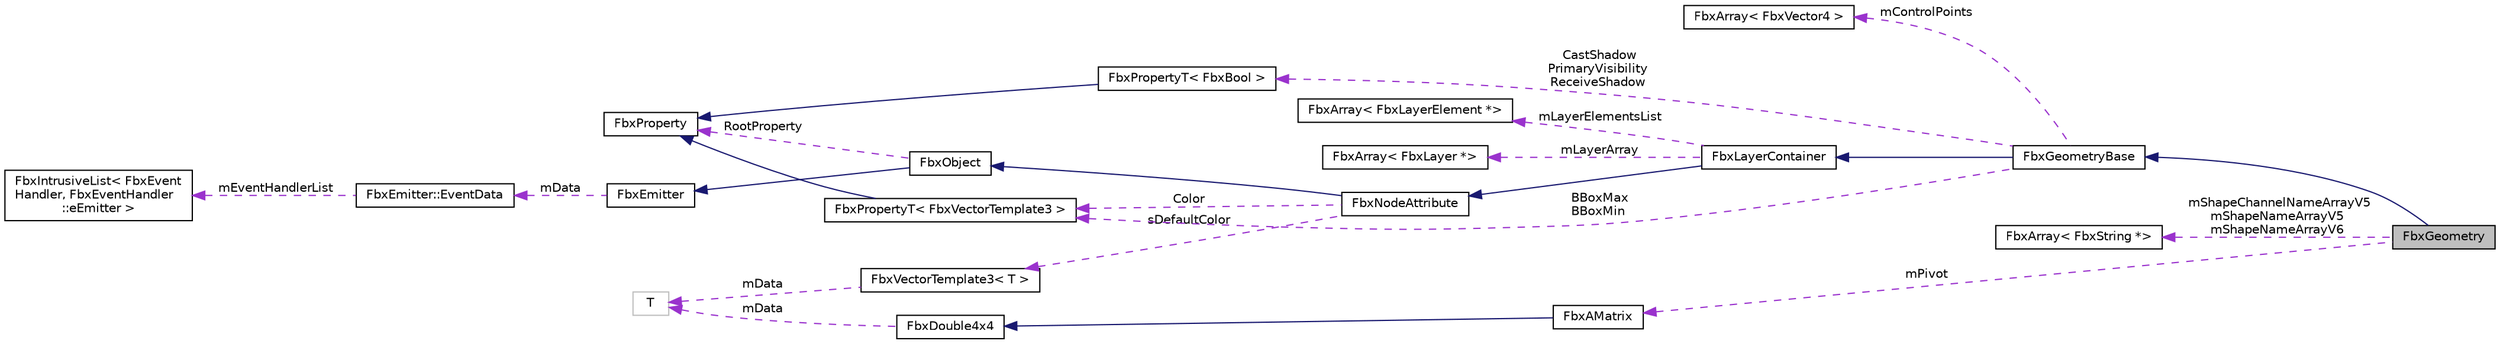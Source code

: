 digraph "FbxGeometry"
{
  edge [fontname="Helvetica",fontsize="10",labelfontname="Helvetica",labelfontsize="10"];
  node [fontname="Helvetica",fontsize="10",shape=record];
  rankdir="LR";
  Node16 [label="FbxGeometry",height=0.2,width=0.4,color="black", fillcolor="grey75", style="filled", fontcolor="black"];
  Node17 -> Node16 [dir="back",color="midnightblue",fontsize="10",style="solid",fontname="Helvetica"];
  Node17 [label="FbxGeometryBase",height=0.2,width=0.4,color="black", fillcolor="white", style="filled",URL="$class_fbx_geometry_base.html"];
  Node18 -> Node17 [dir="back",color="midnightblue",fontsize="10",style="solid",fontname="Helvetica"];
  Node18 [label="FbxLayerContainer",height=0.2,width=0.4,color="black", fillcolor="white", style="filled",URL="$class_fbx_layer_container.html",tooltip="Contains a collection of FbxLayer objects. This class is used for managing layers construction..."];
  Node19 -> Node18 [dir="back",color="midnightblue",fontsize="10",style="solid",fontname="Helvetica"];
  Node19 [label="FbxNodeAttribute",height=0.2,width=0.4,color="black", fillcolor="white", style="filled",URL="$class_fbx_node_attribute.html",tooltip="This class is the base class to all types of node attributes.A node attribute is the content of a nod..."];
  Node20 -> Node19 [dir="back",color="midnightblue",fontsize="10",style="solid",fontname="Helvetica"];
  Node20 [label="FbxObject",height=0.2,width=0.4,color="black", fillcolor="white", style="filled",URL="$class_fbx_object.html"];
  Node21 -> Node20 [dir="back",color="midnightblue",fontsize="10",style="solid",fontname="Helvetica"];
  Node21 [label="FbxEmitter",height=0.2,width=0.4,color="black", fillcolor="white", style="filled",URL="$class_fbx_emitter.html"];
  Node22 -> Node21 [dir="back",color="darkorchid3",fontsize="10",style="dashed",label=" mData" ,fontname="Helvetica"];
  Node22 [label="FbxEmitter::EventData",height=0.2,width=0.4,color="black", fillcolor="white", style="filled",URL="$struct_fbx_emitter_1_1_event_data.html"];
  Node23 -> Node22 [dir="back",color="darkorchid3",fontsize="10",style="dashed",label=" mEventHandlerList" ,fontname="Helvetica"];
  Node23 [label="FbxIntrusiveList\< FbxEvent\lHandler, FbxEventHandler\l::eEmitter \>",height=0.2,width=0.4,color="black", fillcolor="white", style="filled",URL="$class_fbx_intrusive_list.html"];
  Node24 -> Node20 [dir="back",color="darkorchid3",fontsize="10",style="dashed",label=" RootProperty" ,fontname="Helvetica"];
  Node24 [label="FbxProperty",height=0.2,width=0.4,color="black", fillcolor="white", style="filled",URL="$class_fbx_property.html",tooltip="Class to hold user properties. "];
  Node25 -> Node19 [dir="back",color="darkorchid3",fontsize="10",style="dashed",label=" sDefaultColor" ,fontname="Helvetica"];
  Node25 [label="FbxVectorTemplate3\< T \>",height=0.2,width=0.4,color="black", fillcolor="white", style="filled",URL="$class_fbx_vector_template3.html"];
  Node26 -> Node25 [dir="back",color="darkorchid3",fontsize="10",style="dashed",label=" mData" ,fontname="Helvetica"];
  Node26 [label="T",height=0.2,width=0.4,color="grey75", fillcolor="white", style="filled"];
  Node27 -> Node19 [dir="back",color="darkorchid3",fontsize="10",style="dashed",label=" Color" ,fontname="Helvetica"];
  Node27 [label="FbxPropertyT\< FbxVectorTemplate3 \>",height=0.2,width=0.4,color="black", fillcolor="white", style="filled",URL="$class_fbx_property_t.html"];
  Node24 -> Node27 [dir="back",color="midnightblue",fontsize="10",style="solid",fontname="Helvetica"];
  Node28 -> Node18 [dir="back",color="darkorchid3",fontsize="10",style="dashed",label=" mLayerElementsList" ,fontname="Helvetica"];
  Node28 [label="FbxArray\< FbxLayerElement *\>",height=0.2,width=0.4,color="black", fillcolor="white", style="filled",URL="$class_fbx_array.html"];
  Node29 -> Node18 [dir="back",color="darkorchid3",fontsize="10",style="dashed",label=" mLayerArray" ,fontname="Helvetica"];
  Node29 [label="FbxArray\< FbxLayer *\>",height=0.2,width=0.4,color="black", fillcolor="white", style="filled",URL="$class_fbx_array.html"];
  Node30 -> Node17 [dir="back",color="darkorchid3",fontsize="10",style="dashed",label=" mControlPoints" ,fontname="Helvetica"];
  Node30 [label="FbxArray\< FbxVector4 \>",height=0.2,width=0.4,color="black", fillcolor="white", style="filled",URL="$class_fbx_array.html"];
  Node31 -> Node17 [dir="back",color="darkorchid3",fontsize="10",style="dashed",label=" CastShadow\nPrimaryVisibility\nReceiveShadow" ,fontname="Helvetica"];
  Node31 [label="FbxPropertyT\< FbxBool \>",height=0.2,width=0.4,color="black", fillcolor="white", style="filled",URL="$class_fbx_property_t.html"];
  Node24 -> Node31 [dir="back",color="midnightblue",fontsize="10",style="solid",fontname="Helvetica"];
  Node27 -> Node17 [dir="back",color="darkorchid3",fontsize="10",style="dashed",label=" BBoxMax\nBBoxMin" ,fontname="Helvetica"];
  Node32 -> Node16 [dir="back",color="darkorchid3",fontsize="10",style="dashed",label=" mShapeChannelNameArrayV5\nmShapeNameArrayV5\nmShapeNameArrayV6" ,fontname="Helvetica"];
  Node32 [label="FbxArray\< FbxString *\>",height=0.2,width=0.4,color="black", fillcolor="white", style="filled",URL="$class_fbx_array.html"];
  Node33 -> Node16 [dir="back",color="darkorchid3",fontsize="10",style="dashed",label=" mPivot" ,fontname="Helvetica"];
  Node33 [label="FbxAMatrix",height=0.2,width=0.4,color="black", fillcolor="white", style="filled",URL="$class_fbx_a_matrix.html"];
  Node34 -> Node33 [dir="back",color="midnightblue",fontsize="10",style="solid",fontname="Helvetica"];
  Node34 [label="FbxDouble4x4",height=0.2,width=0.4,color="black", fillcolor="white", style="filled",URL="$class_fbx_vector_template4.html"];
  Node26 -> Node34 [dir="back",color="darkorchid3",fontsize="10",style="dashed",label=" mData" ,fontname="Helvetica"];
}
